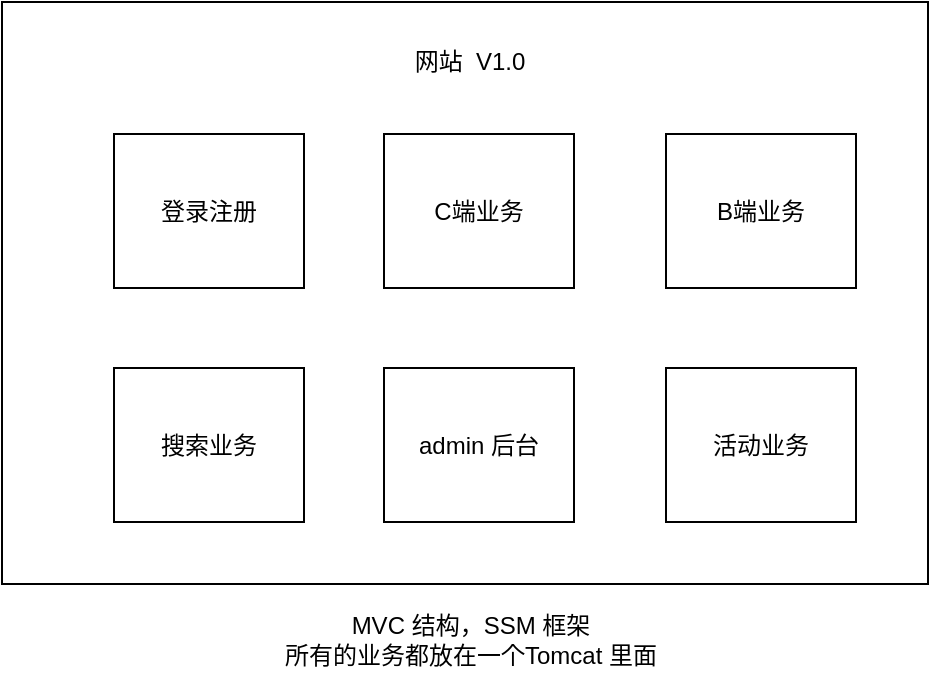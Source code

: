 <mxfile version="18.0.4" type="github"><diagram id="nbGJU2LKPnOF9mWvJYsR" name="Page-1"><mxGraphModel dx="717" dy="560" grid="0" gridSize="10" guides="1" tooltips="1" connect="1" arrows="1" fold="1" page="1" pageScale="1" pageWidth="827" pageHeight="1169" math="0" shadow="0"><root><mxCell id="0"/><mxCell id="1" parent="0"/><mxCell id="6U5-oF-LllrCLc8WEL7--1" value="" style="rounded=0;whiteSpace=wrap;html=1;" vertex="1" parent="1"><mxGeometry x="75" y="105" width="463" height="291" as="geometry"/></mxCell><mxCell id="6U5-oF-LllrCLc8WEL7--2" value="登录注册" style="rounded=0;whiteSpace=wrap;html=1;" vertex="1" parent="1"><mxGeometry x="131" y="171" width="95" height="77" as="geometry"/></mxCell><mxCell id="6U5-oF-LllrCLc8WEL7--3" value="C端业务" style="rounded=0;whiteSpace=wrap;html=1;" vertex="1" parent="1"><mxGeometry x="266" y="171" width="95" height="77" as="geometry"/></mxCell><mxCell id="6U5-oF-LllrCLc8WEL7--4" value="B端业务" style="rounded=0;whiteSpace=wrap;html=1;" vertex="1" parent="1"><mxGeometry x="407" y="171" width="95" height="77" as="geometry"/></mxCell><mxCell id="6U5-oF-LllrCLc8WEL7--5" value="搜索业务" style="rounded=0;whiteSpace=wrap;html=1;" vertex="1" parent="1"><mxGeometry x="131" y="288" width="95" height="77" as="geometry"/></mxCell><mxCell id="6U5-oF-LllrCLc8WEL7--6" value="admin 后台" style="rounded=0;whiteSpace=wrap;html=1;" vertex="1" parent="1"><mxGeometry x="266" y="288" width="95" height="77" as="geometry"/></mxCell><mxCell id="6U5-oF-LllrCLc8WEL7--7" value="活动业务" style="rounded=0;whiteSpace=wrap;html=1;" vertex="1" parent="1"><mxGeometry x="407" y="288" width="95" height="77" as="geometry"/></mxCell><mxCell id="6U5-oF-LllrCLc8WEL7--8" value="网站&amp;nbsp; V1.0" style="text;html=1;strokeColor=none;fillColor=none;align=center;verticalAlign=middle;whiteSpace=wrap;rounded=0;" vertex="1" parent="1"><mxGeometry x="279" y="120" width="60" height="30" as="geometry"/></mxCell><mxCell id="6U5-oF-LllrCLc8WEL7--9" value="MVC 结构，SSM 框架&lt;br&gt;所有的业务都放在一个Tomcat 里面" style="text;html=1;strokeColor=none;fillColor=none;align=center;verticalAlign=middle;whiteSpace=wrap;rounded=0;" vertex="1" parent="1"><mxGeometry x="180.5" y="402" width="257" height="44" as="geometry"/></mxCell></root></mxGraphModel></diagram></mxfile>